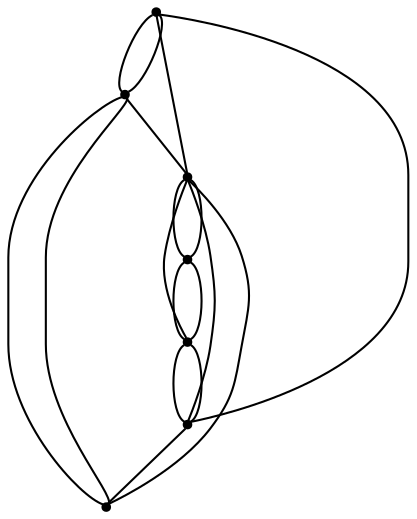 graph {
  node [shape=point,comment="{\"directed\":false,\"doi\":\"10.1007/978-3-030-92931-2_18\",\"figure\":\"1 (2)\"}"]

  v0 [pos="816.8676237782757,884.6177445611264"]
  v1 [pos="746.8564579507956,884.6177445611265"]
  v2 [pos="676.8452921233155,884.6177445611265"]
  v3 [pos="606.8341898842531,884.6177445611264"]
  v4 [pos="536.8230320053251,884.6177445611264"]
  v5 [pos="466.811866177845,884.6177445611264"]
  v6 [pos="396.8007003503649,884.6177445611265"]

  v0 -- v1 [id="-1",pos="816.8676237782757,884.6177445611264 816.8676237782759,903.9497855566449 801.1942869956789,919.6228666645102 781.8620090703268,919.6228666645102 762.5297947333926,919.6228666645102 746.8564579507956,903.9497855566449 746.8564579507956,884.6177445611265"]
  v5 -- v4 [id="-3",pos="466.811866177845,884.6177445611264 536.8230320053251,884.6177445611264 536.8230320053251,884.6177445611264 536.8230320053251,884.6177445611264"]
  v4 -- v3 [id="-4",pos="536.8230320053251,884.6177445611264 606.8341898842531,884.6177445611264 606.8341898842531,884.6177445611264 606.8341898842531,884.6177445611264"]
  v3 -- v2 [id="-5",pos="606.8341898842531,884.6177445611264 676.8452921233155,884.6177445611265 676.8452921233155,884.6177445611265 676.8452921233155,884.6177445611265"]
  v2 -- v1 [id="-6",pos="676.8452921233155,884.6177445611265 746.8564579507956,884.6177445611265 746.8564579507956,884.6177445611265 746.8564579507956,884.6177445611265"]
  v1 -- v0 [id="-7",pos="746.8564579507956,884.6177445611265 816.8676237782757,884.6177445611264 816.8676237782757,884.6177445611264 816.8676237782757,884.6177445611264"]
  v6 -- v3 [id="-9",pos="396.8007003503649,884.6177445611265 396.8006924018127,942.6179371565383 443.8165059140354,989.6331744589162 501.817409348824,989.6331744589162 559.8183127836127,989.6331744589162 606.8341898842531,942.6179371565383 606.8341898842531,884.6177445611264"]
  v6 -- v0 [id="-10",pos="396.8007003503649,884.6177445611265 396.8007241960215,1000.6139329678172 490.83654805603504,1094.6486043567058 606.8341898842531,1094.6486043567058 722.8317999182623,1094.6486043567058 816.8676237782759,1000.6139329678172 816.8676237782757,884.6177445611264"]
  v6 -- v5 [id="-11",pos="396.8007003503649,884.6177445611265 396.8007241960215,903.9497855566449 412.4740291844096,919.6229938397869 431.80627531555274,919.6229938397869 451.1385214466959,919.6229938397869 466.8118582292928,903.9497855566449 466.811866177845,884.6177445611264"]
  v6 -- v4 [id="-12",pos="396.8007003503649,884.6177445611265 396.8007241960215,923.2817629645251 428.14739776121536,954.6280523555323 466.8118582292928,954.6280523555323 505.47635049157907,954.6280523555323 536.823024056773,923.2817629645251 536.8230320053251,884.6177445611264"]
  v5 -- v4 [id="-13",pos="466.811866177845,884.6177445611264 466.8118582292928,903.9497855566449 482.48519501188974,919.6228666645102 501.81744114303285,919.6228666645102 521.149687274176,919.6228666645102 536.823024056773,903.9497855566449 536.8230320053251,884.6177445611264"]
  v6 -- v2 [id="-14",pos="396.8007003503649,884.6177445611265 396.8007241960215,961.9499781520568 459.48987449084115,1024.6383601499383 536.823024056773,1024.6383601499383 614.1562054169136,1024.6383601499383 676.8452921233155,961.9499781520568 676.8452921233155,884.6177445611265"]
  v4 -- v3 [id="-15",pos="536.8230320053251,884.6177445611264 536.823024056773,903.9497855566449 552.4963608393699,919.6228666645102 571.8286387647219,919.6228666645102 591.1608531016561,919.6228666645102 606.8341898842531,903.9497855566449 606.8341898842531,884.6177445611264"]
  v1 -- v6 [id="-16",pos="746.8564579507956,884.6177445611265 746.8565215392134,981.281955559937 668.4939708733791,1059.643482253322 571.8286387647219,1059.643482253322 475.1632112734381,1059.643482253322 396.8007241960215,981.281955559937 396.8007003503649,884.6177445611265"]
  v3 -- v0 [id="-17",pos="606.8341898842531,884.6177445611264 606.8341898842531,942.6179371565383 653.8500033964758,989.6331744589162 711.8509068312644,989.6331744589162 769.8518102660531,989.6331744589162 816.8676237782759,942.6179371565383 816.8676237782757,884.6177445611264"]
  v2 -- v1 [id="-18",pos="676.8452921233155,884.6177445611265 676.8452921233155,903.9497855566449 692.5186289059125,919.6228666645102 711.8508432428467,919.6228666645102 731.1831211681988,919.6228666645102 746.8564579507956,903.9497855566449 746.8564579507956,884.6177445611265"]
  v6 -- v5 [id="-19",pos="396.8007003503649,884.6177445611265 466.811866177845,884.6177445611264 466.811866177845,884.6177445611264 466.811866177845,884.6177445611264"]
}